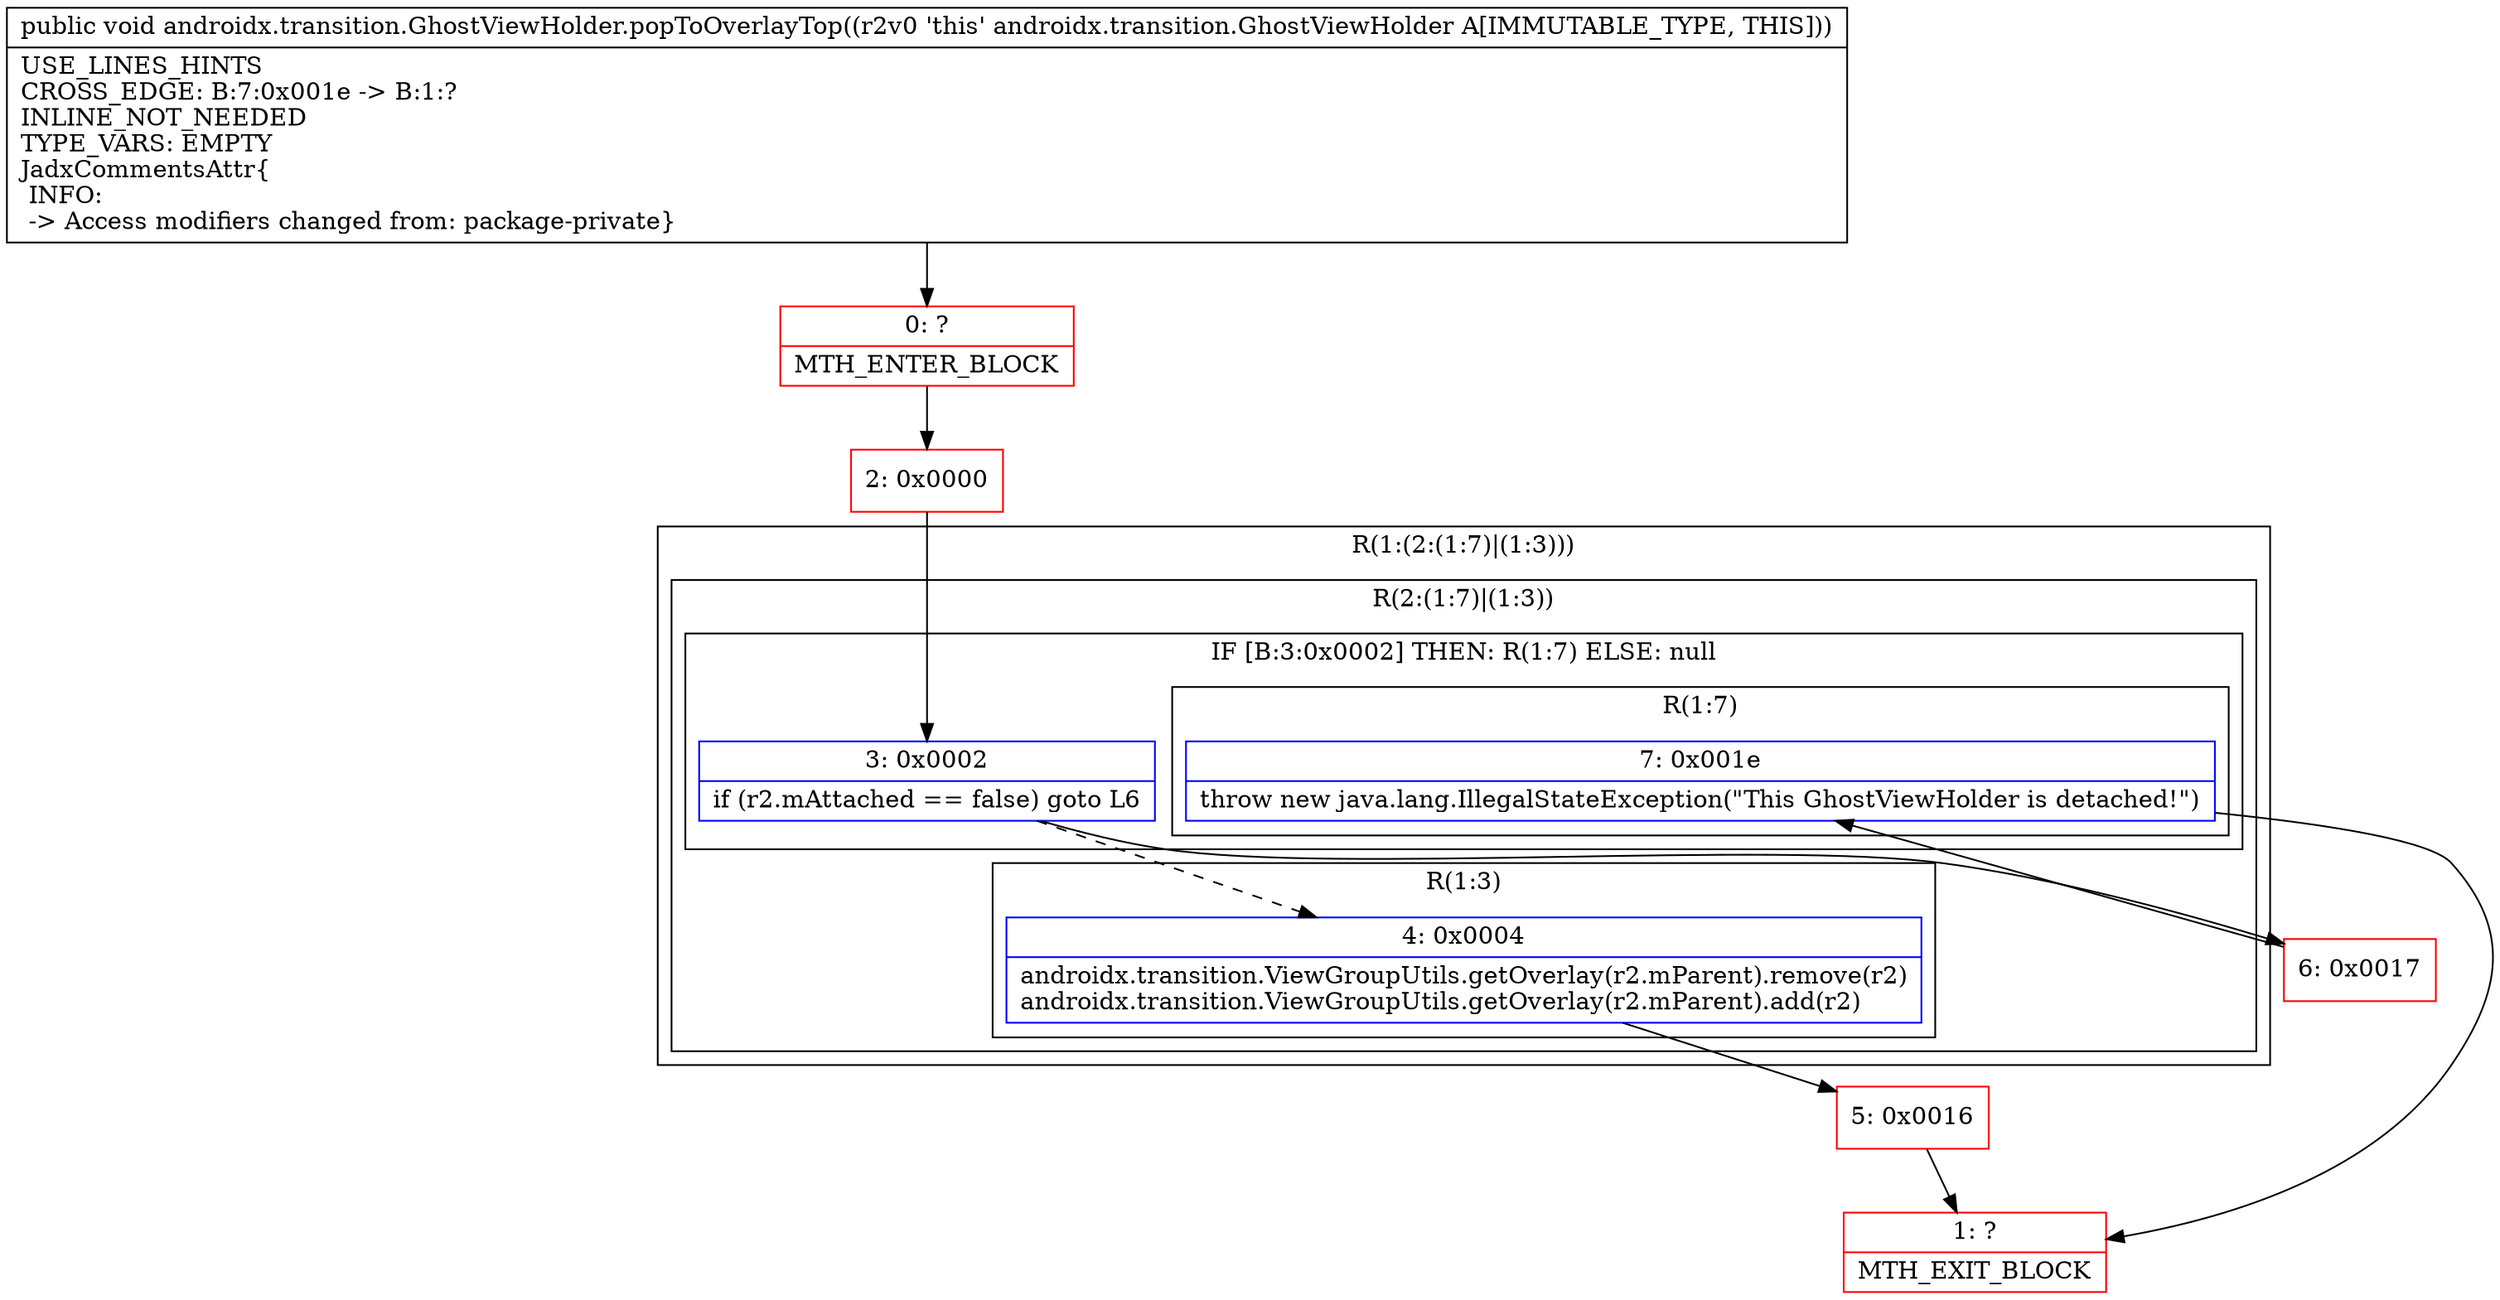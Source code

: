 digraph "CFG forandroidx.transition.GhostViewHolder.popToOverlayTop()V" {
subgraph cluster_Region_1957853664 {
label = "R(1:(2:(1:7)|(1:3)))";
node [shape=record,color=blue];
subgraph cluster_Region_1675148267 {
label = "R(2:(1:7)|(1:3))";
node [shape=record,color=blue];
subgraph cluster_IfRegion_1969667574 {
label = "IF [B:3:0x0002] THEN: R(1:7) ELSE: null";
node [shape=record,color=blue];
Node_3 [shape=record,label="{3\:\ 0x0002|if (r2.mAttached == false) goto L6\l}"];
subgraph cluster_Region_1006902744 {
label = "R(1:7)";
node [shape=record,color=blue];
Node_7 [shape=record,label="{7\:\ 0x001e|throw new java.lang.IllegalStateException(\"This GhostViewHolder is detached!\")\l}"];
}
}
subgraph cluster_Region_1528700609 {
label = "R(1:3)";
node [shape=record,color=blue];
Node_4 [shape=record,label="{4\:\ 0x0004|androidx.transition.ViewGroupUtils.getOverlay(r2.mParent).remove(r2)\landroidx.transition.ViewGroupUtils.getOverlay(r2.mParent).add(r2)\l}"];
}
}
}
Node_0 [shape=record,color=red,label="{0\:\ ?|MTH_ENTER_BLOCK\l}"];
Node_2 [shape=record,color=red,label="{2\:\ 0x0000}"];
Node_5 [shape=record,color=red,label="{5\:\ 0x0016}"];
Node_1 [shape=record,color=red,label="{1\:\ ?|MTH_EXIT_BLOCK\l}"];
Node_6 [shape=record,color=red,label="{6\:\ 0x0017}"];
MethodNode[shape=record,label="{public void androidx.transition.GhostViewHolder.popToOverlayTop((r2v0 'this' androidx.transition.GhostViewHolder A[IMMUTABLE_TYPE, THIS]))  | USE_LINES_HINTS\lCROSS_EDGE: B:7:0x001e \-\> B:1:?\lINLINE_NOT_NEEDED\lTYPE_VARS: EMPTY\lJadxCommentsAttr\{\l INFO: \l \-\> Access modifiers changed from: package\-private\}\l}"];
MethodNode -> Node_0;Node_3 -> Node_4[style=dashed];
Node_3 -> Node_6;
Node_7 -> Node_1;
Node_4 -> Node_5;
Node_0 -> Node_2;
Node_2 -> Node_3;
Node_5 -> Node_1;
Node_6 -> Node_7;
}

